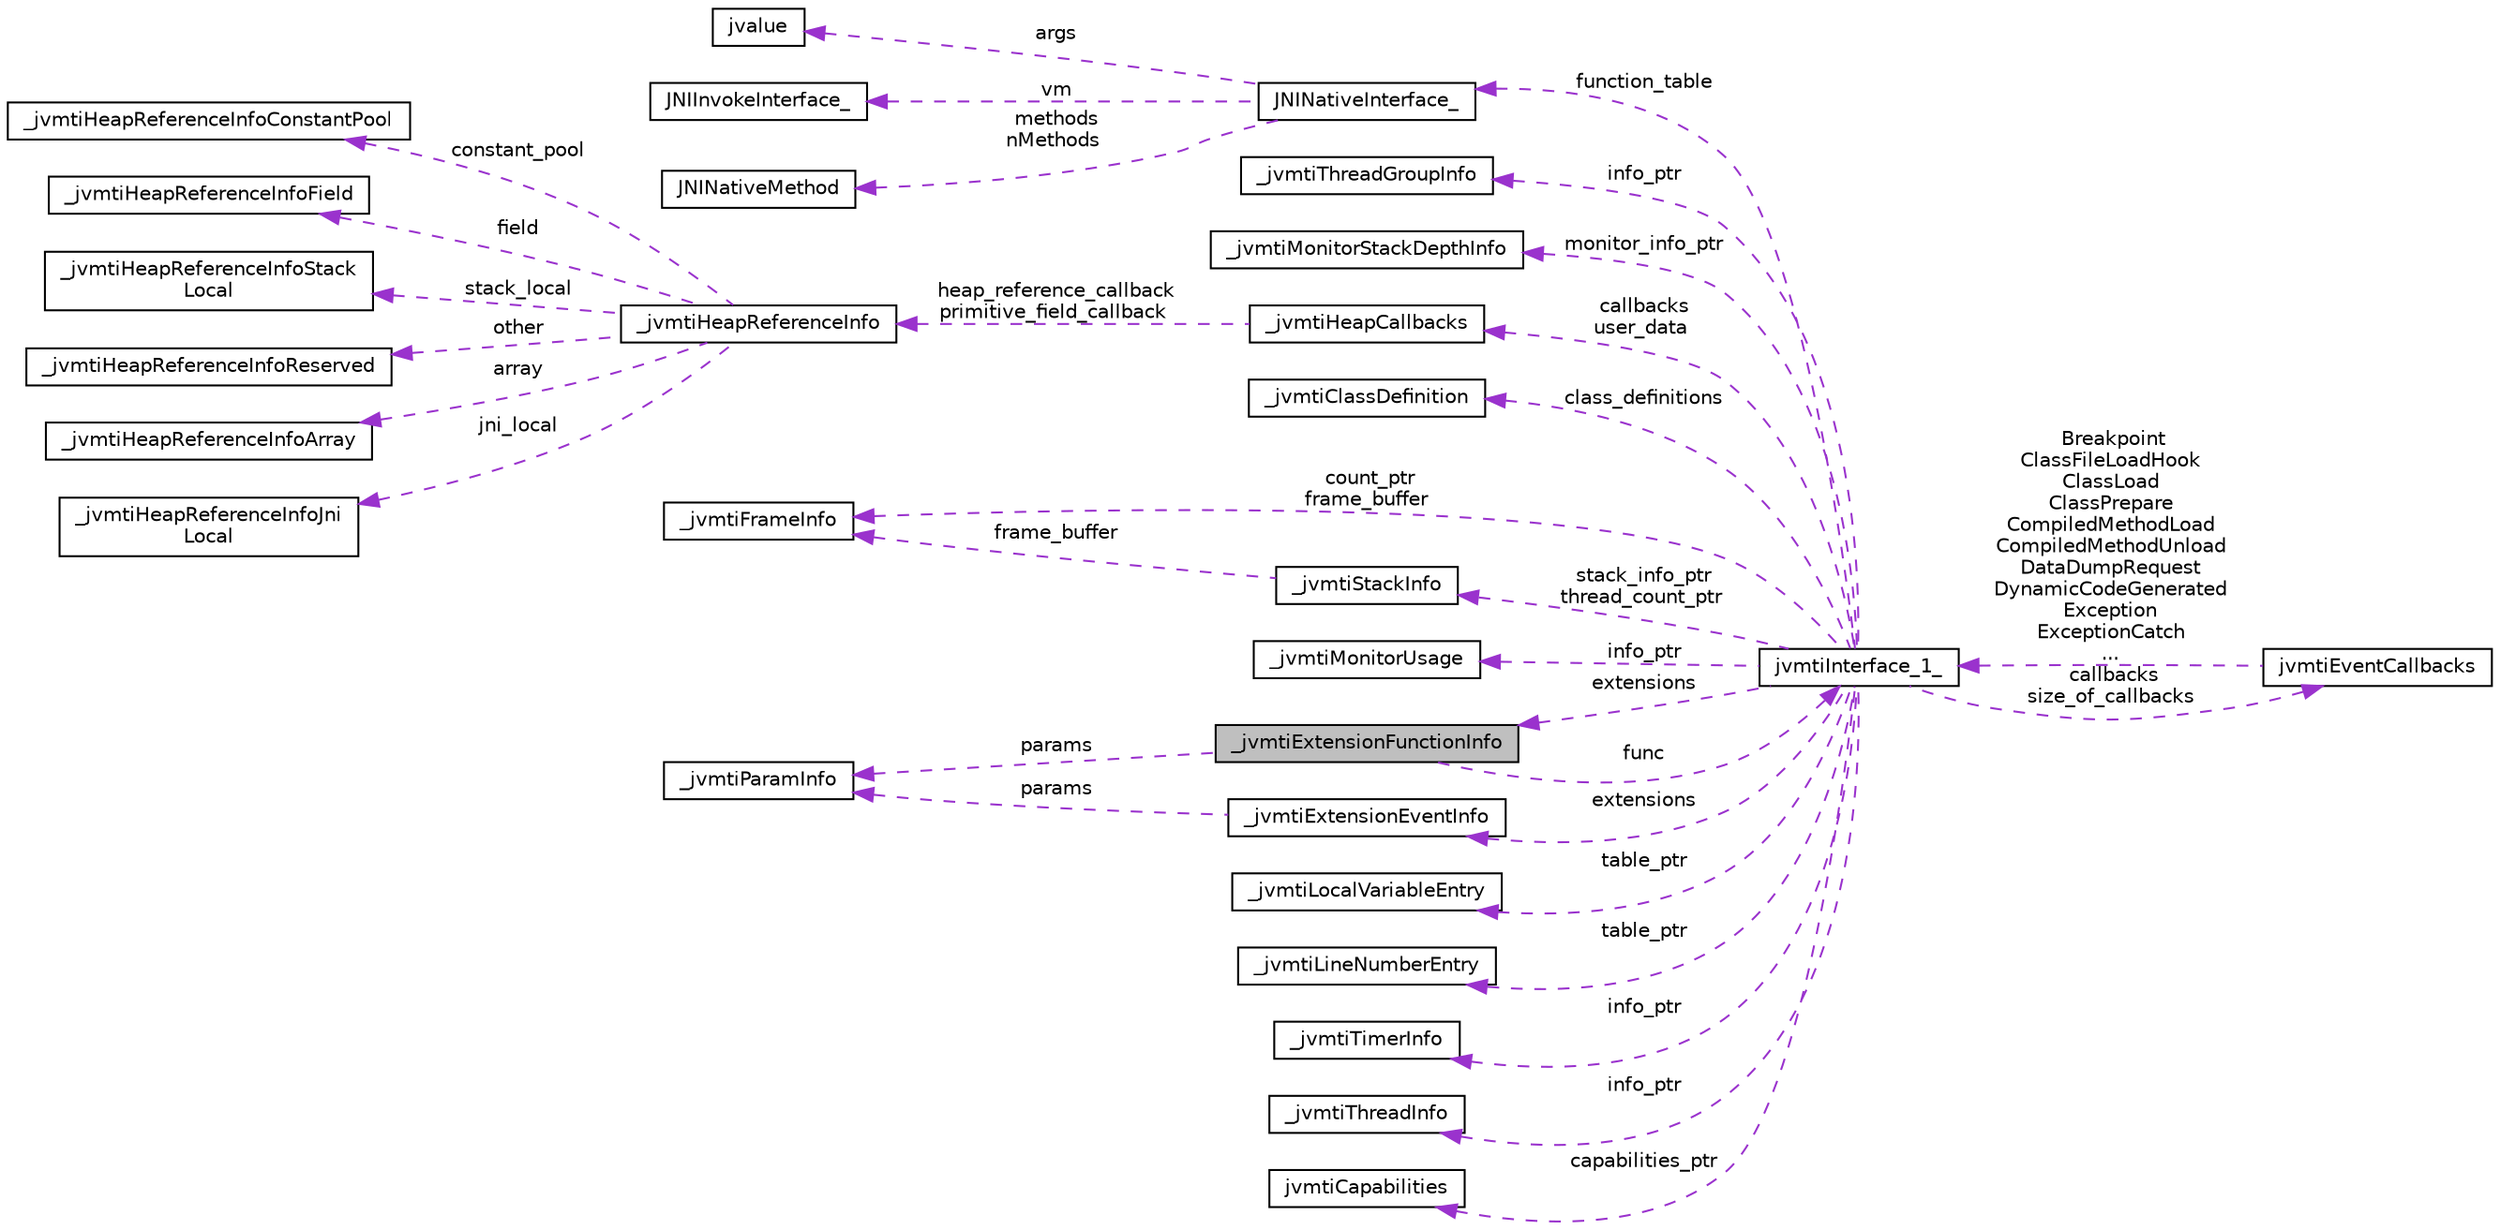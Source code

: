 digraph "_jvmtiExtensionFunctionInfo"
{
 // LATEX_PDF_SIZE
  edge [fontname="Helvetica",fontsize="10",labelfontname="Helvetica",labelfontsize="10"];
  node [fontname="Helvetica",fontsize="10",shape=record];
  rankdir="LR";
  Node1 [label="_jvmtiExtensionFunctionInfo",height=0.2,width=0.4,color="black", fillcolor="grey75", style="filled", fontcolor="black",tooltip=" "];
  Node2 -> Node1 [dir="back",color="darkorchid3",fontsize="10",style="dashed",label=" params" ,fontname="Helvetica"];
  Node2 [label="_jvmtiParamInfo",height=0.2,width=0.4,color="black", fillcolor="white", style="filled",URL="$struct__jvmti_param_info.html",tooltip=" "];
  Node3 -> Node1 [dir="back",color="darkorchid3",fontsize="10",style="dashed",label=" func" ,fontname="Helvetica"];
  Node3 [label="jvmtiInterface_1_",height=0.2,width=0.4,color="black", fillcolor="white", style="filled",URL="$structjvmti_interface__1__.html",tooltip=" "];
  Node4 -> Node3 [dir="back",color="darkorchid3",fontsize="10",style="dashed",label=" function_table" ,fontname="Helvetica"];
  Node4 [label="JNINativeInterface_",height=0.2,width=0.4,color="black", fillcolor="white", style="filled",URL="$struct_j_n_i_native_interface__.html",tooltip=" "];
  Node5 -> Node4 [dir="back",color="darkorchid3",fontsize="10",style="dashed",label=" args" ,fontname="Helvetica"];
  Node5 [label="jvalue",height=0.2,width=0.4,color="black", fillcolor="white", style="filled",URL="$unionjvalue.html",tooltip=" "];
  Node6 -> Node4 [dir="back",color="darkorchid3",fontsize="10",style="dashed",label=" vm" ,fontname="Helvetica"];
  Node6 [label="JNIInvokeInterface_",height=0.2,width=0.4,color="black", fillcolor="white", style="filled",URL="$struct_j_n_i_invoke_interface__.html",tooltip=" "];
  Node7 -> Node4 [dir="back",color="darkorchid3",fontsize="10",style="dashed",label=" methods\nnMethods" ,fontname="Helvetica"];
  Node7 [label="JNINativeMethod",height=0.2,width=0.4,color="black", fillcolor="white", style="filled",URL="$struct_j_n_i_native_method.html",tooltip=" "];
  Node8 -> Node3 [dir="back",color="darkorchid3",fontsize="10",style="dashed",label=" info_ptr" ,fontname="Helvetica"];
  Node8 [label="_jvmtiThreadGroupInfo",height=0.2,width=0.4,color="black", fillcolor="white", style="filled",URL="$struct__jvmti_thread_group_info.html",tooltip=" "];
  Node9 -> Node3 [dir="back",color="darkorchid3",fontsize="10",style="dashed",label=" callbacks\nsize_of_callbacks" ,fontname="Helvetica"];
  Node9 [label="jvmtiEventCallbacks",height=0.2,width=0.4,color="black", fillcolor="white", style="filled",URL="$structjvmti_event_callbacks.html",tooltip=" "];
  Node3 -> Node9 [dir="back",color="darkorchid3",fontsize="10",style="dashed",label=" Breakpoint\nClassFileLoadHook\nClassLoad\nClassPrepare\nCompiledMethodLoad\nCompiledMethodUnload\nDataDumpRequest\nDynamicCodeGenerated\nException\nExceptionCatch\n..." ,fontname="Helvetica"];
  Node10 -> Node3 [dir="back",color="darkorchid3",fontsize="10",style="dashed",label=" monitor_info_ptr" ,fontname="Helvetica"];
  Node10 [label="_jvmtiMonitorStackDepthInfo",height=0.2,width=0.4,color="black", fillcolor="white", style="filled",URL="$struct__jvmti_monitor_stack_depth_info.html",tooltip=" "];
  Node1 -> Node3 [dir="back",color="darkorchid3",fontsize="10",style="dashed",label=" extensions" ,fontname="Helvetica"];
  Node11 -> Node3 [dir="back",color="darkorchid3",fontsize="10",style="dashed",label=" callbacks\nuser_data" ,fontname="Helvetica"];
  Node11 [label="_jvmtiHeapCallbacks",height=0.2,width=0.4,color="black", fillcolor="white", style="filled",URL="$struct__jvmti_heap_callbacks.html",tooltip=" "];
  Node12 -> Node11 [dir="back",color="darkorchid3",fontsize="10",style="dashed",label=" heap_reference_callback\nprimitive_field_callback" ,fontname="Helvetica"];
  Node12 [label="_jvmtiHeapReferenceInfo",height=0.2,width=0.4,color="black", fillcolor="white", style="filled",URL="$union__jvmti_heap_reference_info.html",tooltip=" "];
  Node13 -> Node12 [dir="back",color="darkorchid3",fontsize="10",style="dashed",label=" constant_pool" ,fontname="Helvetica"];
  Node13 [label="_jvmtiHeapReferenceInfoConstantPool",height=0.2,width=0.4,color="black", fillcolor="white", style="filled",URL="$struct__jvmti_heap_reference_info_constant_pool.html",tooltip=" "];
  Node14 -> Node12 [dir="back",color="darkorchid3",fontsize="10",style="dashed",label=" field" ,fontname="Helvetica"];
  Node14 [label="_jvmtiHeapReferenceInfoField",height=0.2,width=0.4,color="black", fillcolor="white", style="filled",URL="$struct__jvmti_heap_reference_info_field.html",tooltip=" "];
  Node15 -> Node12 [dir="back",color="darkorchid3",fontsize="10",style="dashed",label=" stack_local" ,fontname="Helvetica"];
  Node15 [label="_jvmtiHeapReferenceInfoStack\lLocal",height=0.2,width=0.4,color="black", fillcolor="white", style="filled",URL="$struct__jvmti_heap_reference_info_stack_local.html",tooltip=" "];
  Node16 -> Node12 [dir="back",color="darkorchid3",fontsize="10",style="dashed",label=" other" ,fontname="Helvetica"];
  Node16 [label="_jvmtiHeapReferenceInfoReserved",height=0.2,width=0.4,color="black", fillcolor="white", style="filled",URL="$struct__jvmti_heap_reference_info_reserved.html",tooltip=" "];
  Node17 -> Node12 [dir="back",color="darkorchid3",fontsize="10",style="dashed",label=" array" ,fontname="Helvetica"];
  Node17 [label="_jvmtiHeapReferenceInfoArray",height=0.2,width=0.4,color="black", fillcolor="white", style="filled",URL="$struct__jvmti_heap_reference_info_array.html",tooltip=" "];
  Node18 -> Node12 [dir="back",color="darkorchid3",fontsize="10",style="dashed",label=" jni_local" ,fontname="Helvetica"];
  Node18 [label="_jvmtiHeapReferenceInfoJni\lLocal",height=0.2,width=0.4,color="black", fillcolor="white", style="filled",URL="$struct__jvmti_heap_reference_info_jni_local.html",tooltip=" "];
  Node19 -> Node3 [dir="back",color="darkorchid3",fontsize="10",style="dashed",label=" class_definitions" ,fontname="Helvetica"];
  Node19 [label="_jvmtiClassDefinition",height=0.2,width=0.4,color="black", fillcolor="white", style="filled",URL="$struct__jvmti_class_definition.html",tooltip=" "];
  Node20 -> Node3 [dir="back",color="darkorchid3",fontsize="10",style="dashed",label=" count_ptr\nframe_buffer" ,fontname="Helvetica"];
  Node20 [label="_jvmtiFrameInfo",height=0.2,width=0.4,color="black", fillcolor="white", style="filled",URL="$struct__jvmti_frame_info.html",tooltip=" "];
  Node21 -> Node3 [dir="back",color="darkorchid3",fontsize="10",style="dashed",label=" stack_info_ptr\nthread_count_ptr" ,fontname="Helvetica"];
  Node21 [label="_jvmtiStackInfo",height=0.2,width=0.4,color="black", fillcolor="white", style="filled",URL="$struct__jvmti_stack_info.html",tooltip=" "];
  Node20 -> Node21 [dir="back",color="darkorchid3",fontsize="10",style="dashed",label=" frame_buffer" ,fontname="Helvetica"];
  Node22 -> Node3 [dir="back",color="darkorchid3",fontsize="10",style="dashed",label=" info_ptr" ,fontname="Helvetica"];
  Node22 [label="_jvmtiMonitorUsage",height=0.2,width=0.4,color="black", fillcolor="white", style="filled",URL="$struct__jvmti_monitor_usage.html",tooltip=" "];
  Node23 -> Node3 [dir="back",color="darkorchid3",fontsize="10",style="dashed",label=" extensions" ,fontname="Helvetica"];
  Node23 [label="_jvmtiExtensionEventInfo",height=0.2,width=0.4,color="black", fillcolor="white", style="filled",URL="$struct__jvmti_extension_event_info.html",tooltip=" "];
  Node2 -> Node23 [dir="back",color="darkorchid3",fontsize="10",style="dashed",label=" params" ,fontname="Helvetica"];
  Node24 -> Node3 [dir="back",color="darkorchid3",fontsize="10",style="dashed",label=" table_ptr" ,fontname="Helvetica"];
  Node24 [label="_jvmtiLocalVariableEntry",height=0.2,width=0.4,color="black", fillcolor="white", style="filled",URL="$struct__jvmti_local_variable_entry.html",tooltip=" "];
  Node25 -> Node3 [dir="back",color="darkorchid3",fontsize="10",style="dashed",label=" table_ptr" ,fontname="Helvetica"];
  Node25 [label="_jvmtiLineNumberEntry",height=0.2,width=0.4,color="black", fillcolor="white", style="filled",URL="$struct__jvmti_line_number_entry.html",tooltip=" "];
  Node26 -> Node3 [dir="back",color="darkorchid3",fontsize="10",style="dashed",label=" info_ptr" ,fontname="Helvetica"];
  Node26 [label="_jvmtiTimerInfo",height=0.2,width=0.4,color="black", fillcolor="white", style="filled",URL="$struct__jvmti_timer_info.html",tooltip=" "];
  Node27 -> Node3 [dir="back",color="darkorchid3",fontsize="10",style="dashed",label=" info_ptr" ,fontname="Helvetica"];
  Node27 [label="_jvmtiThreadInfo",height=0.2,width=0.4,color="black", fillcolor="white", style="filled",URL="$struct__jvmti_thread_info.html",tooltip=" "];
  Node28 -> Node3 [dir="back",color="darkorchid3",fontsize="10",style="dashed",label=" capabilities_ptr" ,fontname="Helvetica"];
  Node28 [label="jvmtiCapabilities",height=0.2,width=0.4,color="black", fillcolor="white", style="filled",URL="$structjvmti_capabilities.html",tooltip=" "];
}
